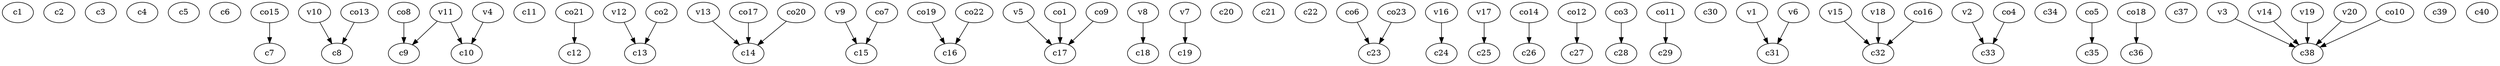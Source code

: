strict digraph  {
c1;
c2;
c3;
c4;
c5;
c6;
c7;
c8;
c9;
c10;
c11;
c12;
c13;
c14;
c15;
c16;
c17;
c18;
c19;
c20;
c21;
c22;
c23;
c24;
c25;
c26;
c27;
c28;
c29;
c30;
c31;
c32;
c33;
c34;
c35;
c36;
c37;
c38;
c39;
c40;
v1;
v2;
v3;
v4;
v5;
v6;
v7;
v8;
v9;
v10;
v11;
v12;
v13;
v14;
v15;
v16;
v17;
v18;
v19;
v20;
co1;
co2;
co3;
co4;
co5;
co6;
co7;
co8;
co9;
co10;
co11;
co12;
co13;
co14;
co15;
co16;
co17;
co18;
co19;
co20;
co21;
co22;
co23;
v1 -> c31  [weight=1];
v2 -> c33  [weight=1];
v3 -> c38  [weight=1];
v4 -> c10  [weight=1];
v5 -> c17  [weight=1];
v6 -> c31  [weight=1];
v7 -> c19  [weight=1];
v8 -> c18  [weight=1];
v9 -> c15  [weight=1];
v10 -> c8  [weight=1];
v11 -> c10  [weight=1];
v11 -> c9  [weight=1];
v12 -> c13  [weight=1];
v13 -> c14  [weight=1];
v14 -> c38  [weight=1];
v15 -> c32  [weight=1];
v16 -> c24  [weight=1];
v17 -> c25  [weight=1];
v18 -> c32  [weight=1];
v19 -> c38  [weight=1];
v20 -> c38  [weight=1];
co1 -> c17  [weight=1];
co2 -> c13  [weight=1];
co3 -> c28  [weight=1];
co4 -> c33  [weight=1];
co5 -> c35  [weight=1];
co6 -> c23  [weight=1];
co7 -> c15  [weight=1];
co8 -> c9  [weight=1];
co9 -> c17  [weight=1];
co10 -> c38  [weight=1];
co11 -> c29  [weight=1];
co12 -> c27  [weight=1];
co13 -> c8  [weight=1];
co14 -> c26  [weight=1];
co15 -> c7  [weight=1];
co16 -> c32  [weight=1];
co17 -> c14  [weight=1];
co18 -> c36  [weight=1];
co19 -> c16  [weight=1];
co20 -> c14  [weight=1];
co21 -> c12  [weight=1];
co22 -> c16  [weight=1];
co23 -> c23  [weight=1];
}
